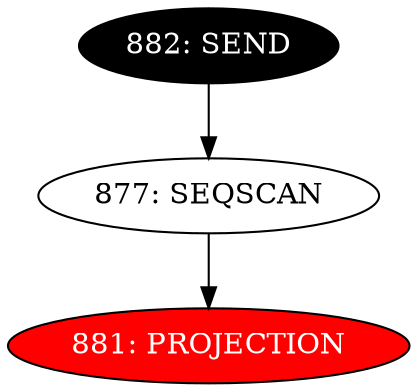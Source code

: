 digraph name {
877 [label="877: SEQSCAN" ];
877 -> 881;
881 [label="881: PROJECTION" fontcolor="white" style="filled" fillcolor="red"];
882 [label="882: SEND" fontcolor="white" style="filled" fillcolor="black"];
882 -> 877;

}

